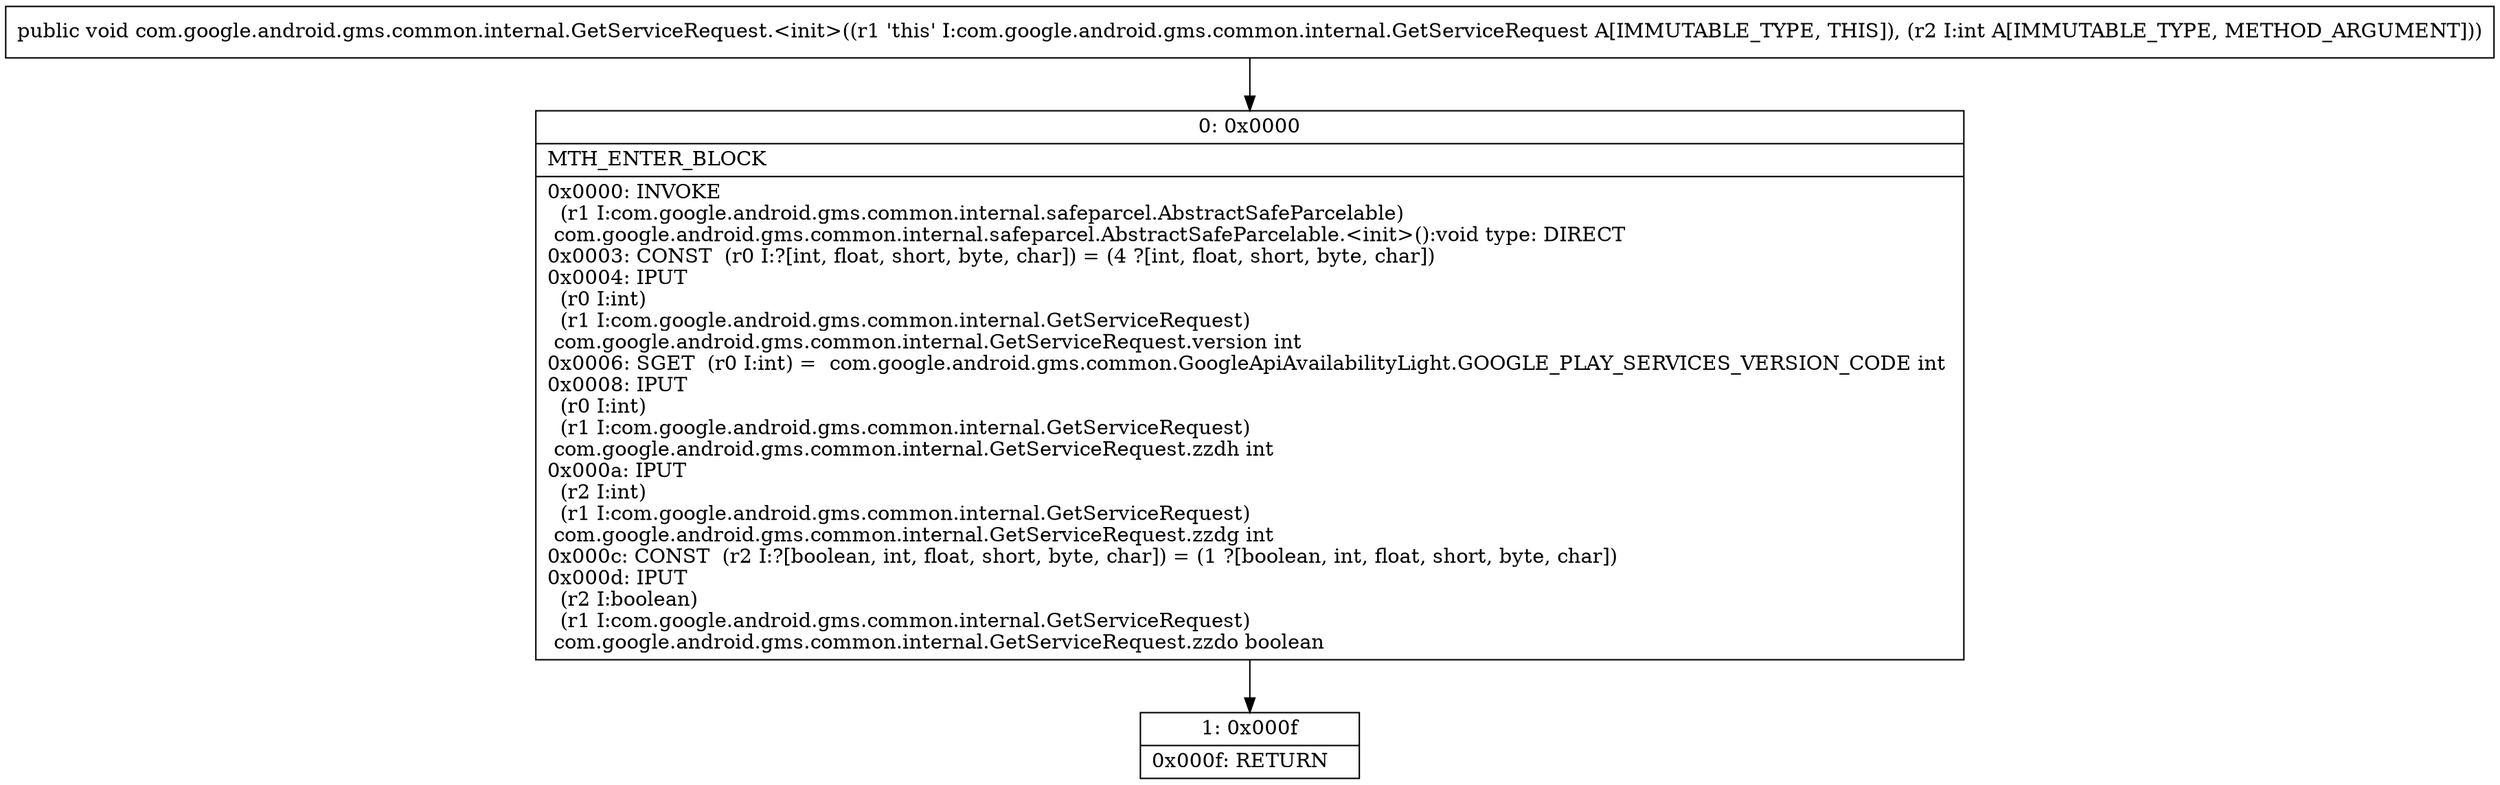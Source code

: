 digraph "CFG forcom.google.android.gms.common.internal.GetServiceRequest.\<init\>(I)V" {
Node_0 [shape=record,label="{0\:\ 0x0000|MTH_ENTER_BLOCK\l|0x0000: INVOKE  \l  (r1 I:com.google.android.gms.common.internal.safeparcel.AbstractSafeParcelable)\l com.google.android.gms.common.internal.safeparcel.AbstractSafeParcelable.\<init\>():void type: DIRECT \l0x0003: CONST  (r0 I:?[int, float, short, byte, char]) = (4 ?[int, float, short, byte, char]) \l0x0004: IPUT  \l  (r0 I:int)\l  (r1 I:com.google.android.gms.common.internal.GetServiceRequest)\l com.google.android.gms.common.internal.GetServiceRequest.version int \l0x0006: SGET  (r0 I:int) =  com.google.android.gms.common.GoogleApiAvailabilityLight.GOOGLE_PLAY_SERVICES_VERSION_CODE int \l0x0008: IPUT  \l  (r0 I:int)\l  (r1 I:com.google.android.gms.common.internal.GetServiceRequest)\l com.google.android.gms.common.internal.GetServiceRequest.zzdh int \l0x000a: IPUT  \l  (r2 I:int)\l  (r1 I:com.google.android.gms.common.internal.GetServiceRequest)\l com.google.android.gms.common.internal.GetServiceRequest.zzdg int \l0x000c: CONST  (r2 I:?[boolean, int, float, short, byte, char]) = (1 ?[boolean, int, float, short, byte, char]) \l0x000d: IPUT  \l  (r2 I:boolean)\l  (r1 I:com.google.android.gms.common.internal.GetServiceRequest)\l com.google.android.gms.common.internal.GetServiceRequest.zzdo boolean \l}"];
Node_1 [shape=record,label="{1\:\ 0x000f|0x000f: RETURN   \l}"];
MethodNode[shape=record,label="{public void com.google.android.gms.common.internal.GetServiceRequest.\<init\>((r1 'this' I:com.google.android.gms.common.internal.GetServiceRequest A[IMMUTABLE_TYPE, THIS]), (r2 I:int A[IMMUTABLE_TYPE, METHOD_ARGUMENT])) }"];
MethodNode -> Node_0;
Node_0 -> Node_1;
}

